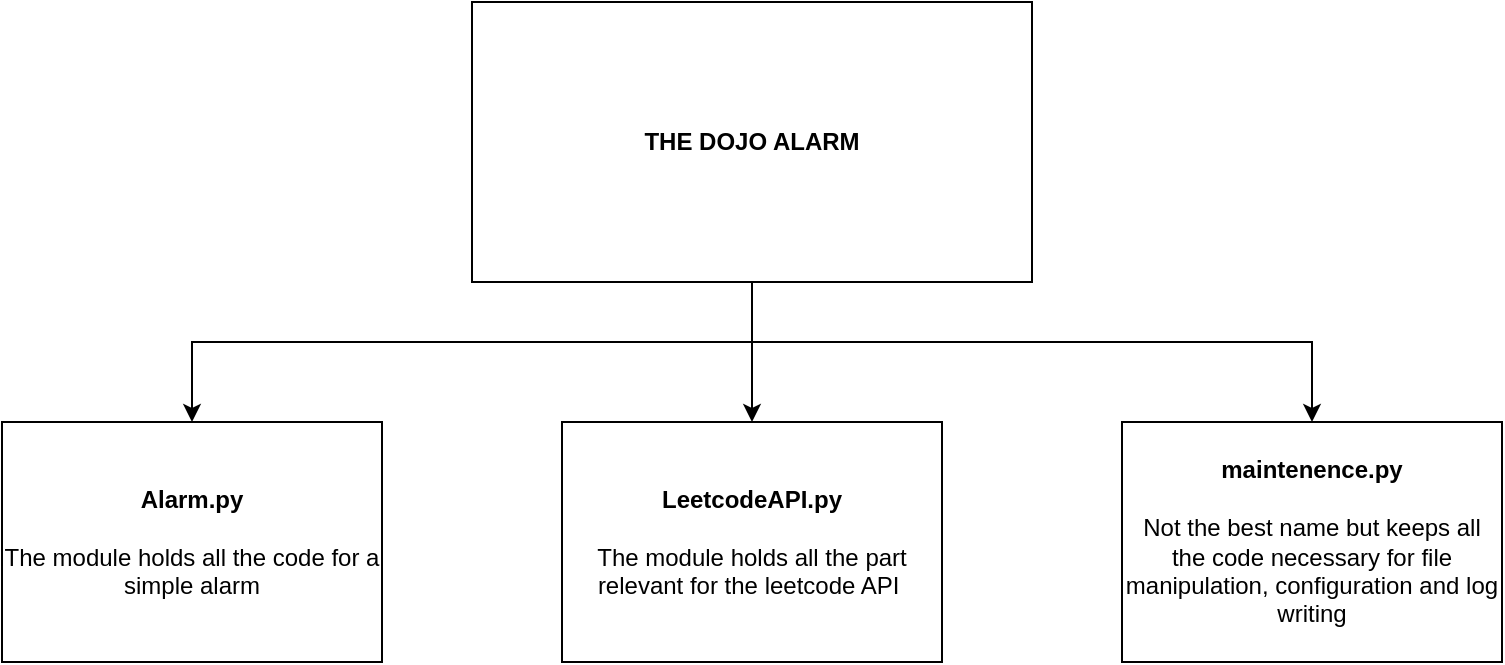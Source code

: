 <mxfile version="20.3.0" type="device" pages="3"><diagram id="jDRpxXoMcyNEyLlhhrPL" name="Level 0"><mxGraphModel dx="756" dy="904" grid="1" gridSize="10" guides="1" tooltips="1" connect="1" arrows="1" fold="1" page="1" pageScale="1" pageWidth="850" pageHeight="1100" math="0" shadow="0"><root><mxCell id="0"/><mxCell id="1" parent="0"/><mxCell id="Hu7NF6fqixsYOzaoLT6c-1" value="&lt;b&gt;Alarm.py&lt;/b&gt;&lt;br&gt;&lt;br&gt;The module holds all the code for a simple alarm" style="rounded=0;whiteSpace=wrap;html=1;" parent="1" vertex="1"><mxGeometry x="50" y="270" width="190" height="120" as="geometry"/></mxCell><mxCell id="Hu7NF6fqixsYOzaoLT6c-2" value="&lt;b&gt;LeetcodeAPI.py&lt;/b&gt;&lt;br&gt;&lt;br&gt;The module holds all the part relevant for the leetcode API&amp;nbsp;" style="rounded=0;whiteSpace=wrap;html=1;" parent="1" vertex="1"><mxGeometry x="330" y="270" width="190" height="120" as="geometry"/></mxCell><mxCell id="Hu7NF6fqixsYOzaoLT6c-3" value="&lt;b&gt;maintenence.py&lt;/b&gt;&lt;br&gt;&lt;br&gt;Not the best name but keeps all the code necessary for file manipulation, configuration and log writing" style="rounded=0;whiteSpace=wrap;html=1;" parent="1" vertex="1"><mxGeometry x="610" y="270" width="190" height="120" as="geometry"/></mxCell><mxCell id="Hu7NF6fqixsYOzaoLT6c-5" value="" style="edgeStyle=orthogonalEdgeStyle;rounded=0;orthogonalLoop=1;jettySize=auto;html=1;" parent="1" source="Hu7NF6fqixsYOzaoLT6c-4" target="Hu7NF6fqixsYOzaoLT6c-2" edge="1"><mxGeometry relative="1" as="geometry"/></mxCell><mxCell id="Hu7NF6fqixsYOzaoLT6c-6" style="edgeStyle=orthogonalEdgeStyle;rounded=0;orthogonalLoop=1;jettySize=auto;html=1;" parent="1" source="Hu7NF6fqixsYOzaoLT6c-4" target="Hu7NF6fqixsYOzaoLT6c-3" edge="1"><mxGeometry relative="1" as="geometry"><Array as="points"><mxPoint x="425" y="230"/><mxPoint x="705" y="230"/></Array></mxGeometry></mxCell><mxCell id="Hu7NF6fqixsYOzaoLT6c-7" style="edgeStyle=orthogonalEdgeStyle;rounded=0;orthogonalLoop=1;jettySize=auto;html=1;" parent="1" source="Hu7NF6fqixsYOzaoLT6c-4" target="Hu7NF6fqixsYOzaoLT6c-1" edge="1"><mxGeometry relative="1" as="geometry"><Array as="points"><mxPoint x="425" y="230"/><mxPoint x="145" y="230"/></Array></mxGeometry></mxCell><mxCell id="Hu7NF6fqixsYOzaoLT6c-4" value="&lt;b&gt;THE DOJO ALARM&lt;/b&gt;" style="rounded=0;whiteSpace=wrap;html=1;" parent="1" vertex="1"><mxGeometry x="285" y="60" width="280" height="140" as="geometry"/></mxCell></root></mxGraphModel></diagram><diagram id="fiJROBV0ocXvgUoxgxi0" name="Level 1A: Alarm.py"><mxGraphModel dx="756" dy="904" grid="1" gridSize="10" guides="1" tooltips="1" connect="1" arrows="1" fold="1" page="1" pageScale="1" pageWidth="850" pageHeight="1100" math="0" shadow="0"><root><mxCell id="0"/><mxCell id="1" parent="0"/><mxCell id="OIh0-3DsTFtHITBIX_-U-15" value="" style="edgeStyle=orthogonalEdgeStyle;rounded=0;orthogonalLoop=1;jettySize=auto;html=1;" parent="1" source="OIh0-3DsTFtHITBIX_-U-2" target="OIh0-3DsTFtHITBIX_-U-3" edge="1"><mxGeometry relative="1" as="geometry"/></mxCell><mxCell id="OIh0-3DsTFtHITBIX_-U-2" value="Alarm.py&lt;br&gt;(main module)" style="rounded=0;whiteSpace=wrap;html=1;" parent="1" vertex="1"><mxGeometry x="347" y="120" width="174" height="90" as="geometry"/></mxCell><mxCell id="OIh0-3DsTFtHITBIX_-U-6" value="" style="edgeStyle=orthogonalEdgeStyle;rounded=0;orthogonalLoop=1;jettySize=auto;html=1;" parent="1" source="OIh0-3DsTFtHITBIX_-U-3" target="OIh0-3DsTFtHITBIX_-U-5" edge="1"><mxGeometry relative="1" as="geometry"/></mxCell><mxCell id="OIh0-3DsTFtHITBIX_-U-10" value="" style="edgeStyle=orthogonalEdgeStyle;rounded=0;orthogonalLoop=1;jettySize=auto;html=1;exitX=1;exitY=0.5;exitDx=0;exitDy=0;" parent="1" source="OIh0-3DsTFtHITBIX_-U-3" target="OIh0-3DsTFtHITBIX_-U-9" edge="1"><mxGeometry relative="1" as="geometry"/></mxCell><mxCell id="OIh0-3DsTFtHITBIX_-U-3" value="class Alarm( LeetcodeApiStuff, logwriter)" style="rounded=0;whiteSpace=wrap;html=1;" parent="1" vertex="1"><mxGeometry x="316.5" y="280" width="235" height="90" as="geometry"/></mxCell><mxCell id="OIh0-3DsTFtHITBIX_-U-14" style="edgeStyle=orthogonalEdgeStyle;rounded=0;orthogonalLoop=1;jettySize=auto;html=1;" parent="1" source="OIh0-3DsTFtHITBIX_-U-5" target="OIh0-3DsTFtHITBIX_-U-9" edge="1"><mxGeometry relative="1" as="geometry"/></mxCell><mxCell id="OIh0-3DsTFtHITBIX_-U-5" value="&lt;b&gt;def __init__()-&amp;gt;None:&lt;br&gt;&lt;/b&gt;&lt;br&gt;calls the&amp;nbsp;&lt;br&gt;Loop forever checks if it is time to ring" style="rounded=0;whiteSpace=wrap;html=1;" parent="1" vertex="1"><mxGeometry x="89" y="540" width="210" height="140" as="geometry"/></mxCell><mxCell id="OIh0-3DsTFtHITBIX_-U-9" value="&lt;b&gt;def ring()-&amp;gt;None:&lt;br&gt;&lt;/b&gt;&lt;br&gt;rings until LTproblem solved" style="rounded=0;whiteSpace=wrap;html=1;" parent="1" vertex="1"><mxGeometry x="551.5" y="540" width="210" height="140" as="geometry"/></mxCell></root></mxGraphModel></diagram><diagram id="7RhP39p-x8Y8n2YIOsUW" name="Level 1B: Maintenance.py"><mxGraphModel dx="756" dy="904" grid="1" gridSize="10" guides="1" tooltips="1" connect="1" arrows="1" fold="1" page="1" pageScale="1" pageWidth="850" pageHeight="1100" math="0" shadow="0"><root><mxCell id="0"/><mxCell id="1" parent="0"/><mxCell id="ZgGvJtw8RZUOoMPC_sA_-2" value="" style="edgeStyle=orthogonalEdgeStyle;rounded=0;orthogonalLoop=1;jettySize=auto;html=1;" parent="1" source="wkMZHZZsbRshcrJuRlXZ-1" target="ZgGvJtw8RZUOoMPC_sA_-1" edge="1"><mxGeometry relative="1" as="geometry"/></mxCell><mxCell id="wkMZHZZsbRshcrJuRlXZ-1" value="Maintenance.py" style="rounded=0;whiteSpace=wrap;html=1;" parent="1" vertex="1"><mxGeometry x="385" y="130" width="140" height="90" as="geometry"/></mxCell><mxCell id="58-sdIGCMhveWIPElBZC-2" value="" style="edgeStyle=orthogonalEdgeStyle;rounded=0;orthogonalLoop=1;jettySize=auto;html=1;" parent="1" source="ZgGvJtw8RZUOoMPC_sA_-1" target="58-sdIGCMhveWIPElBZC-1" edge="1"><mxGeometry relative="1" as="geometry"/></mxCell><mxCell id="58-sdIGCMhveWIPElBZC-4" value="" style="edgeStyle=orthogonalEdgeStyle;rounded=0;orthogonalLoop=1;jettySize=auto;html=1;" parent="1" source="ZgGvJtw8RZUOoMPC_sA_-1" target="58-sdIGCMhveWIPElBZC-3" edge="1"><mxGeometry relative="1" as="geometry"/></mxCell><mxCell id="58-sdIGCMhveWIPElBZC-11" style="edgeStyle=orthogonalEdgeStyle;rounded=0;orthogonalLoop=1;jettySize=auto;html=1;" parent="1" source="ZgGvJtw8RZUOoMPC_sA_-1" target="58-sdIGCMhveWIPElBZC-5" edge="1"><mxGeometry relative="1" as="geometry"/></mxCell><mxCell id="p_VRRNpi4-JSdzq9jGQe-2" value="" style="edgeStyle=orthogonalEdgeStyle;rounded=0;orthogonalLoop=1;jettySize=auto;html=1;" edge="1" parent="1" source="ZgGvJtw8RZUOoMPC_sA_-1" target="p_VRRNpi4-JSdzq9jGQe-1"><mxGeometry relative="1" as="geometry"/></mxCell><mxCell id="p_VRRNpi4-JSdzq9jGQe-4" value="" style="edgeStyle=orthogonalEdgeStyle;rounded=0;orthogonalLoop=1;jettySize=auto;html=1;" edge="1" parent="1" source="ZgGvJtw8RZUOoMPC_sA_-1" target="p_VRRNpi4-JSdzq9jGQe-3"><mxGeometry relative="1" as="geometry"/></mxCell><mxCell id="ZgGvJtw8RZUOoMPC_sA_-1" value="&lt;b&gt;class file_handler():&lt;br&gt;&lt;/b&gt;" style="rounded=0;whiteSpace=wrap;html=1;" parent="1" vertex="1"><mxGeometry x="385" y="300" width="140" height="90" as="geometry"/></mxCell><mxCell id="58-sdIGCMhveWIPElBZC-1" value="&lt;b&gt;def log_run():&lt;br&gt;&lt;br&gt;&lt;/b&gt;" style="rounded=0;whiteSpace=wrap;html=1;" parent="1" vertex="1"><mxGeometry x="225" y="470" width="140" height="90" as="geometry"/></mxCell><mxCell id="58-sdIGCMhveWIPElBZC-3" value="&lt;b&gt;def log_success():&lt;br&gt;&lt;/b&gt;" style="rounded=0;whiteSpace=wrap;html=1;" parent="1" vertex="1"><mxGeometry x="10" y="470" width="140" height="90" as="geometry"/></mxCell><mxCell id="58-sdIGCMhveWIPElBZC-5" value="def conf_reader()" style="rounded=0;whiteSpace=wrap;html=1;" parent="1" vertex="1"><mxGeometry x="560" y="470" width="140" height="90" as="geometry"/></mxCell><mxCell id="p_VRRNpi4-JSdzq9jGQe-1" value="def conf_writer()" style="rounded=0;whiteSpace=wrap;html=1;" vertex="1" parent="1"><mxGeometry x="780" y="470" width="140" height="90" as="geometry"/></mxCell><mxCell id="p_VRRNpi4-JSdzq9jGQe-3" value="&lt;b&gt;def promtp():&lt;br&gt;&lt;/b&gt;" style="rounded=0;whiteSpace=wrap;html=1;" vertex="1" parent="1"><mxGeometry x="385" y="620" width="140" height="90" as="geometry"/></mxCell></root></mxGraphModel></diagram></mxfile>